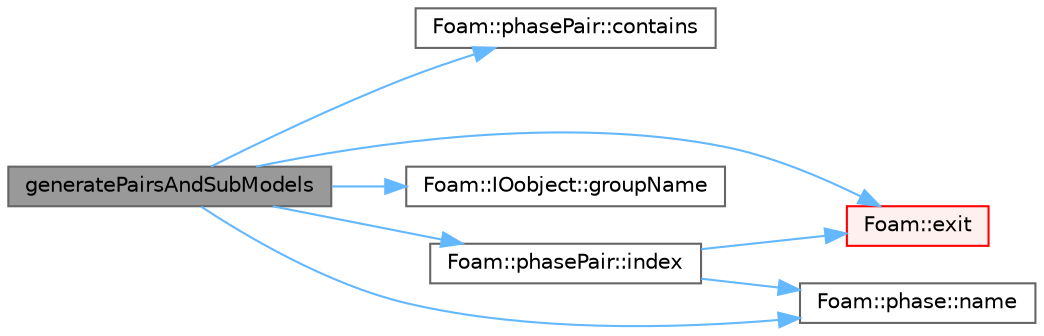 digraph "generatePairsAndSubModels"
{
 // LATEX_PDF_SIZE
  bgcolor="transparent";
  edge [fontname=Helvetica,fontsize=10,labelfontname=Helvetica,labelfontsize=10];
  node [fontname=Helvetica,fontsize=10,shape=box,height=0.2,width=0.4];
  rankdir="LR";
  Node1 [id="Node000001",label="generatePairsAndSubModels",height=0.2,width=0.4,color="gray40", fillcolor="grey60", style="filled", fontcolor="black",tooltip=" "];
  Node1 -> Node2 [id="edge1_Node000001_Node000002",color="steelblue1",style="solid",tooltip=" "];
  Node2 [id="Node000002",label="Foam::phasePair::contains",height=0.2,width=0.4,color="grey40", fillcolor="white", style="filled",URL="$classFoam_1_1phasePair.html#acd2704322f50319e2544e8d799805b1e",tooltip=" "];
  Node1 -> Node3 [id="edge2_Node000001_Node000003",color="steelblue1",style="solid",tooltip=" "];
  Node3 [id="Node000003",label="Foam::exit",height=0.2,width=0.4,color="red", fillcolor="#FFF0F0", style="filled",URL="$namespaceFoam.html#ae0529b088aefc9f83b89dce5c31fda64",tooltip=" "];
  Node1 -> Node5 [id="edge3_Node000001_Node000005",color="steelblue1",style="solid",tooltip=" "];
  Node5 [id="Node000005",label="Foam::IOobject::groupName",height=0.2,width=0.4,color="grey40", fillcolor="white", style="filled",URL="$classFoam_1_1IOobject.html#ac4d2979c3cfeeece839c125bc4bec492",tooltip=" "];
  Node1 -> Node6 [id="edge4_Node000001_Node000006",color="steelblue1",style="solid",tooltip=" "];
  Node6 [id="Node000006",label="Foam::phasePair::index",height=0.2,width=0.4,color="grey40", fillcolor="white", style="filled",URL="$classFoam_1_1phasePair.html#abd8e78c822bf32dad48eea2d1bf94416",tooltip=" "];
  Node6 -> Node3 [id="edge5_Node000006_Node000003",color="steelblue1",style="solid",tooltip=" "];
  Node6 -> Node7 [id="edge6_Node000006_Node000007",color="steelblue1",style="solid",tooltip=" "];
  Node7 [id="Node000007",label="Foam::phase::name",height=0.2,width=0.4,color="grey40", fillcolor="white", style="filled",URL="$classFoam_1_1phase.html#a51ae053ef677d6c2d35ce01b46089706",tooltip=" "];
  Node1 -> Node7 [id="edge7_Node000001_Node000007",color="steelblue1",style="solid",tooltip=" "];
}
